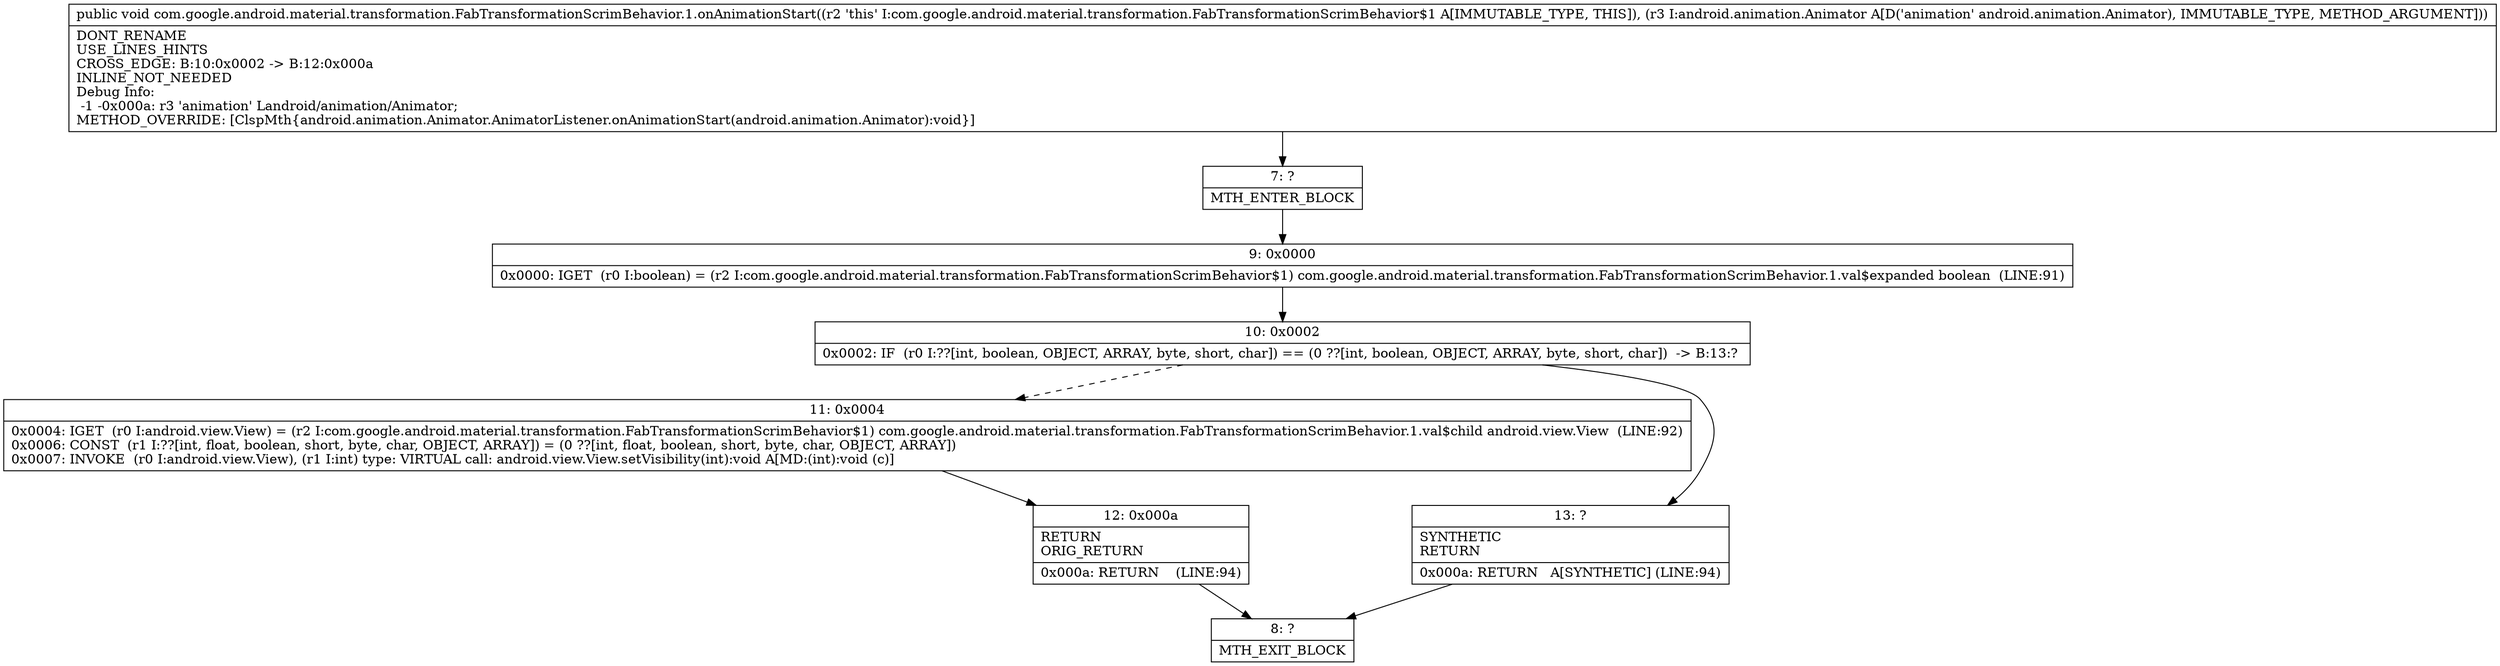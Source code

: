 digraph "CFG forcom.google.android.material.transformation.FabTransformationScrimBehavior.1.onAnimationStart(Landroid\/animation\/Animator;)V" {
Node_7 [shape=record,label="{7\:\ ?|MTH_ENTER_BLOCK\l}"];
Node_9 [shape=record,label="{9\:\ 0x0000|0x0000: IGET  (r0 I:boolean) = (r2 I:com.google.android.material.transformation.FabTransformationScrimBehavior$1) com.google.android.material.transformation.FabTransformationScrimBehavior.1.val$expanded boolean  (LINE:91)\l}"];
Node_10 [shape=record,label="{10\:\ 0x0002|0x0002: IF  (r0 I:??[int, boolean, OBJECT, ARRAY, byte, short, char]) == (0 ??[int, boolean, OBJECT, ARRAY, byte, short, char])  \-\> B:13:? \l}"];
Node_11 [shape=record,label="{11\:\ 0x0004|0x0004: IGET  (r0 I:android.view.View) = (r2 I:com.google.android.material.transformation.FabTransformationScrimBehavior$1) com.google.android.material.transformation.FabTransformationScrimBehavior.1.val$child android.view.View  (LINE:92)\l0x0006: CONST  (r1 I:??[int, float, boolean, short, byte, char, OBJECT, ARRAY]) = (0 ??[int, float, boolean, short, byte, char, OBJECT, ARRAY]) \l0x0007: INVOKE  (r0 I:android.view.View), (r1 I:int) type: VIRTUAL call: android.view.View.setVisibility(int):void A[MD:(int):void (c)]\l}"];
Node_12 [shape=record,label="{12\:\ 0x000a|RETURN\lORIG_RETURN\l|0x000a: RETURN    (LINE:94)\l}"];
Node_8 [shape=record,label="{8\:\ ?|MTH_EXIT_BLOCK\l}"];
Node_13 [shape=record,label="{13\:\ ?|SYNTHETIC\lRETURN\l|0x000a: RETURN   A[SYNTHETIC] (LINE:94)\l}"];
MethodNode[shape=record,label="{public void com.google.android.material.transformation.FabTransformationScrimBehavior.1.onAnimationStart((r2 'this' I:com.google.android.material.transformation.FabTransformationScrimBehavior$1 A[IMMUTABLE_TYPE, THIS]), (r3 I:android.animation.Animator A[D('animation' android.animation.Animator), IMMUTABLE_TYPE, METHOD_ARGUMENT]))  | DONT_RENAME\lUSE_LINES_HINTS\lCROSS_EDGE: B:10:0x0002 \-\> B:12:0x000a\lINLINE_NOT_NEEDED\lDebug Info:\l  \-1 \-0x000a: r3 'animation' Landroid\/animation\/Animator;\lMETHOD_OVERRIDE: [ClspMth\{android.animation.Animator.AnimatorListener.onAnimationStart(android.animation.Animator):void\}]\l}"];
MethodNode -> Node_7;Node_7 -> Node_9;
Node_9 -> Node_10;
Node_10 -> Node_11[style=dashed];
Node_10 -> Node_13;
Node_11 -> Node_12;
Node_12 -> Node_8;
Node_13 -> Node_8;
}

